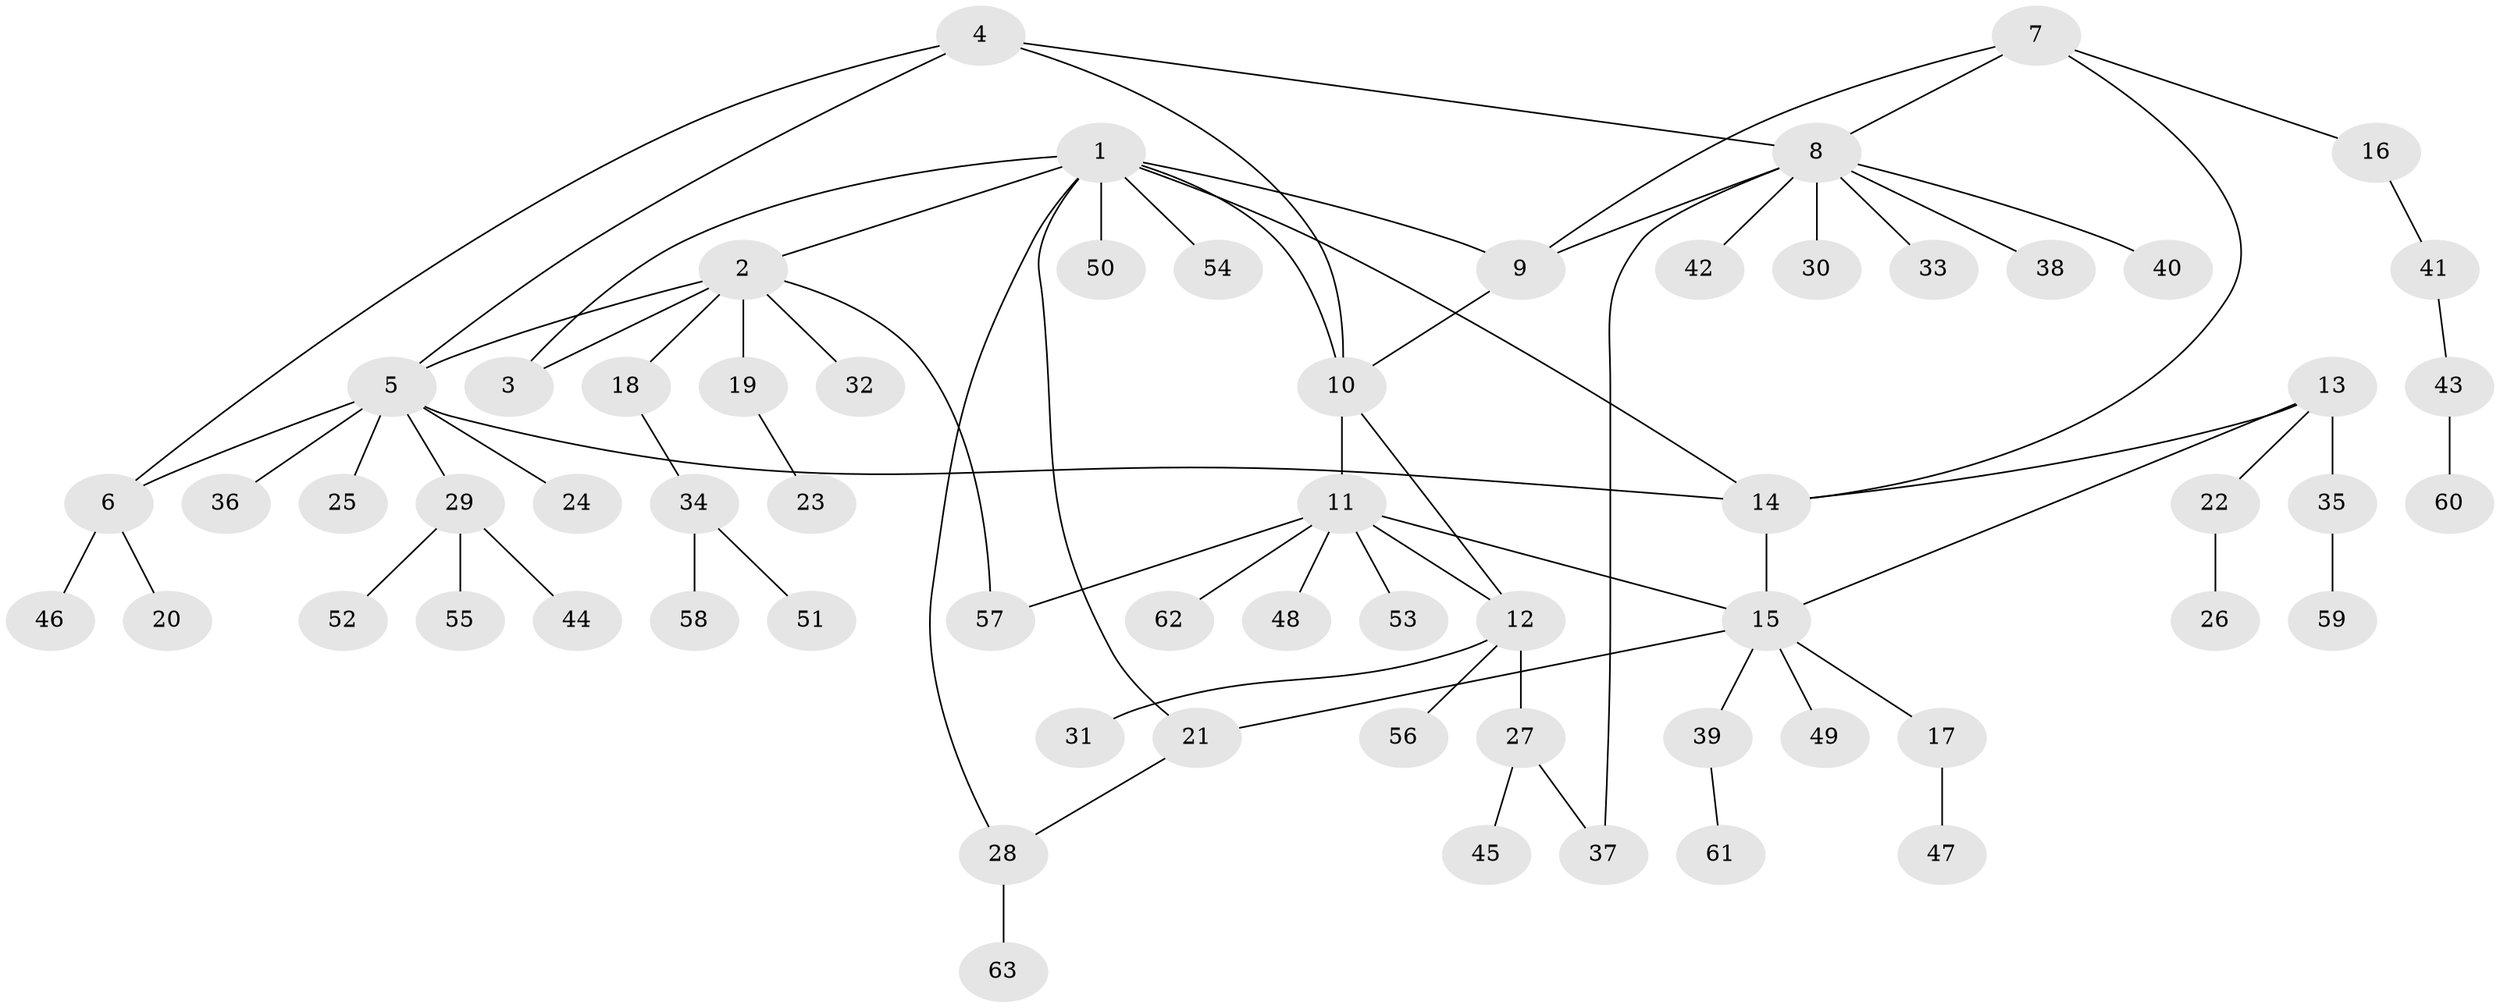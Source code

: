 // Generated by graph-tools (version 1.1) at 2025/55/03/09/25 04:55:50]
// undirected, 63 vertices, 77 edges
graph export_dot {
graph [start="1"]
  node [color=gray90,style=filled];
  1;
  2;
  3;
  4;
  5;
  6;
  7;
  8;
  9;
  10;
  11;
  12;
  13;
  14;
  15;
  16;
  17;
  18;
  19;
  20;
  21;
  22;
  23;
  24;
  25;
  26;
  27;
  28;
  29;
  30;
  31;
  32;
  33;
  34;
  35;
  36;
  37;
  38;
  39;
  40;
  41;
  42;
  43;
  44;
  45;
  46;
  47;
  48;
  49;
  50;
  51;
  52;
  53;
  54;
  55;
  56;
  57;
  58;
  59;
  60;
  61;
  62;
  63;
  1 -- 2;
  1 -- 3;
  1 -- 9;
  1 -- 10;
  1 -- 14;
  1 -- 21;
  1 -- 28;
  1 -- 50;
  1 -- 54;
  2 -- 3;
  2 -- 5;
  2 -- 18;
  2 -- 19;
  2 -- 32;
  2 -- 57;
  4 -- 5;
  4 -- 6;
  4 -- 8;
  4 -- 10;
  5 -- 6;
  5 -- 14;
  5 -- 24;
  5 -- 25;
  5 -- 29;
  5 -- 36;
  6 -- 20;
  6 -- 46;
  7 -- 8;
  7 -- 9;
  7 -- 14;
  7 -- 16;
  8 -- 9;
  8 -- 30;
  8 -- 33;
  8 -- 37;
  8 -- 38;
  8 -- 40;
  8 -- 42;
  9 -- 10;
  10 -- 11;
  10 -- 12;
  11 -- 12;
  11 -- 15;
  11 -- 48;
  11 -- 53;
  11 -- 57;
  11 -- 62;
  12 -- 27;
  12 -- 31;
  12 -- 56;
  13 -- 14;
  13 -- 15;
  13 -- 22;
  13 -- 35;
  14 -- 15;
  15 -- 17;
  15 -- 21;
  15 -- 39;
  15 -- 49;
  16 -- 41;
  17 -- 47;
  18 -- 34;
  19 -- 23;
  21 -- 28;
  22 -- 26;
  27 -- 37;
  27 -- 45;
  28 -- 63;
  29 -- 44;
  29 -- 52;
  29 -- 55;
  34 -- 51;
  34 -- 58;
  35 -- 59;
  39 -- 61;
  41 -- 43;
  43 -- 60;
}
